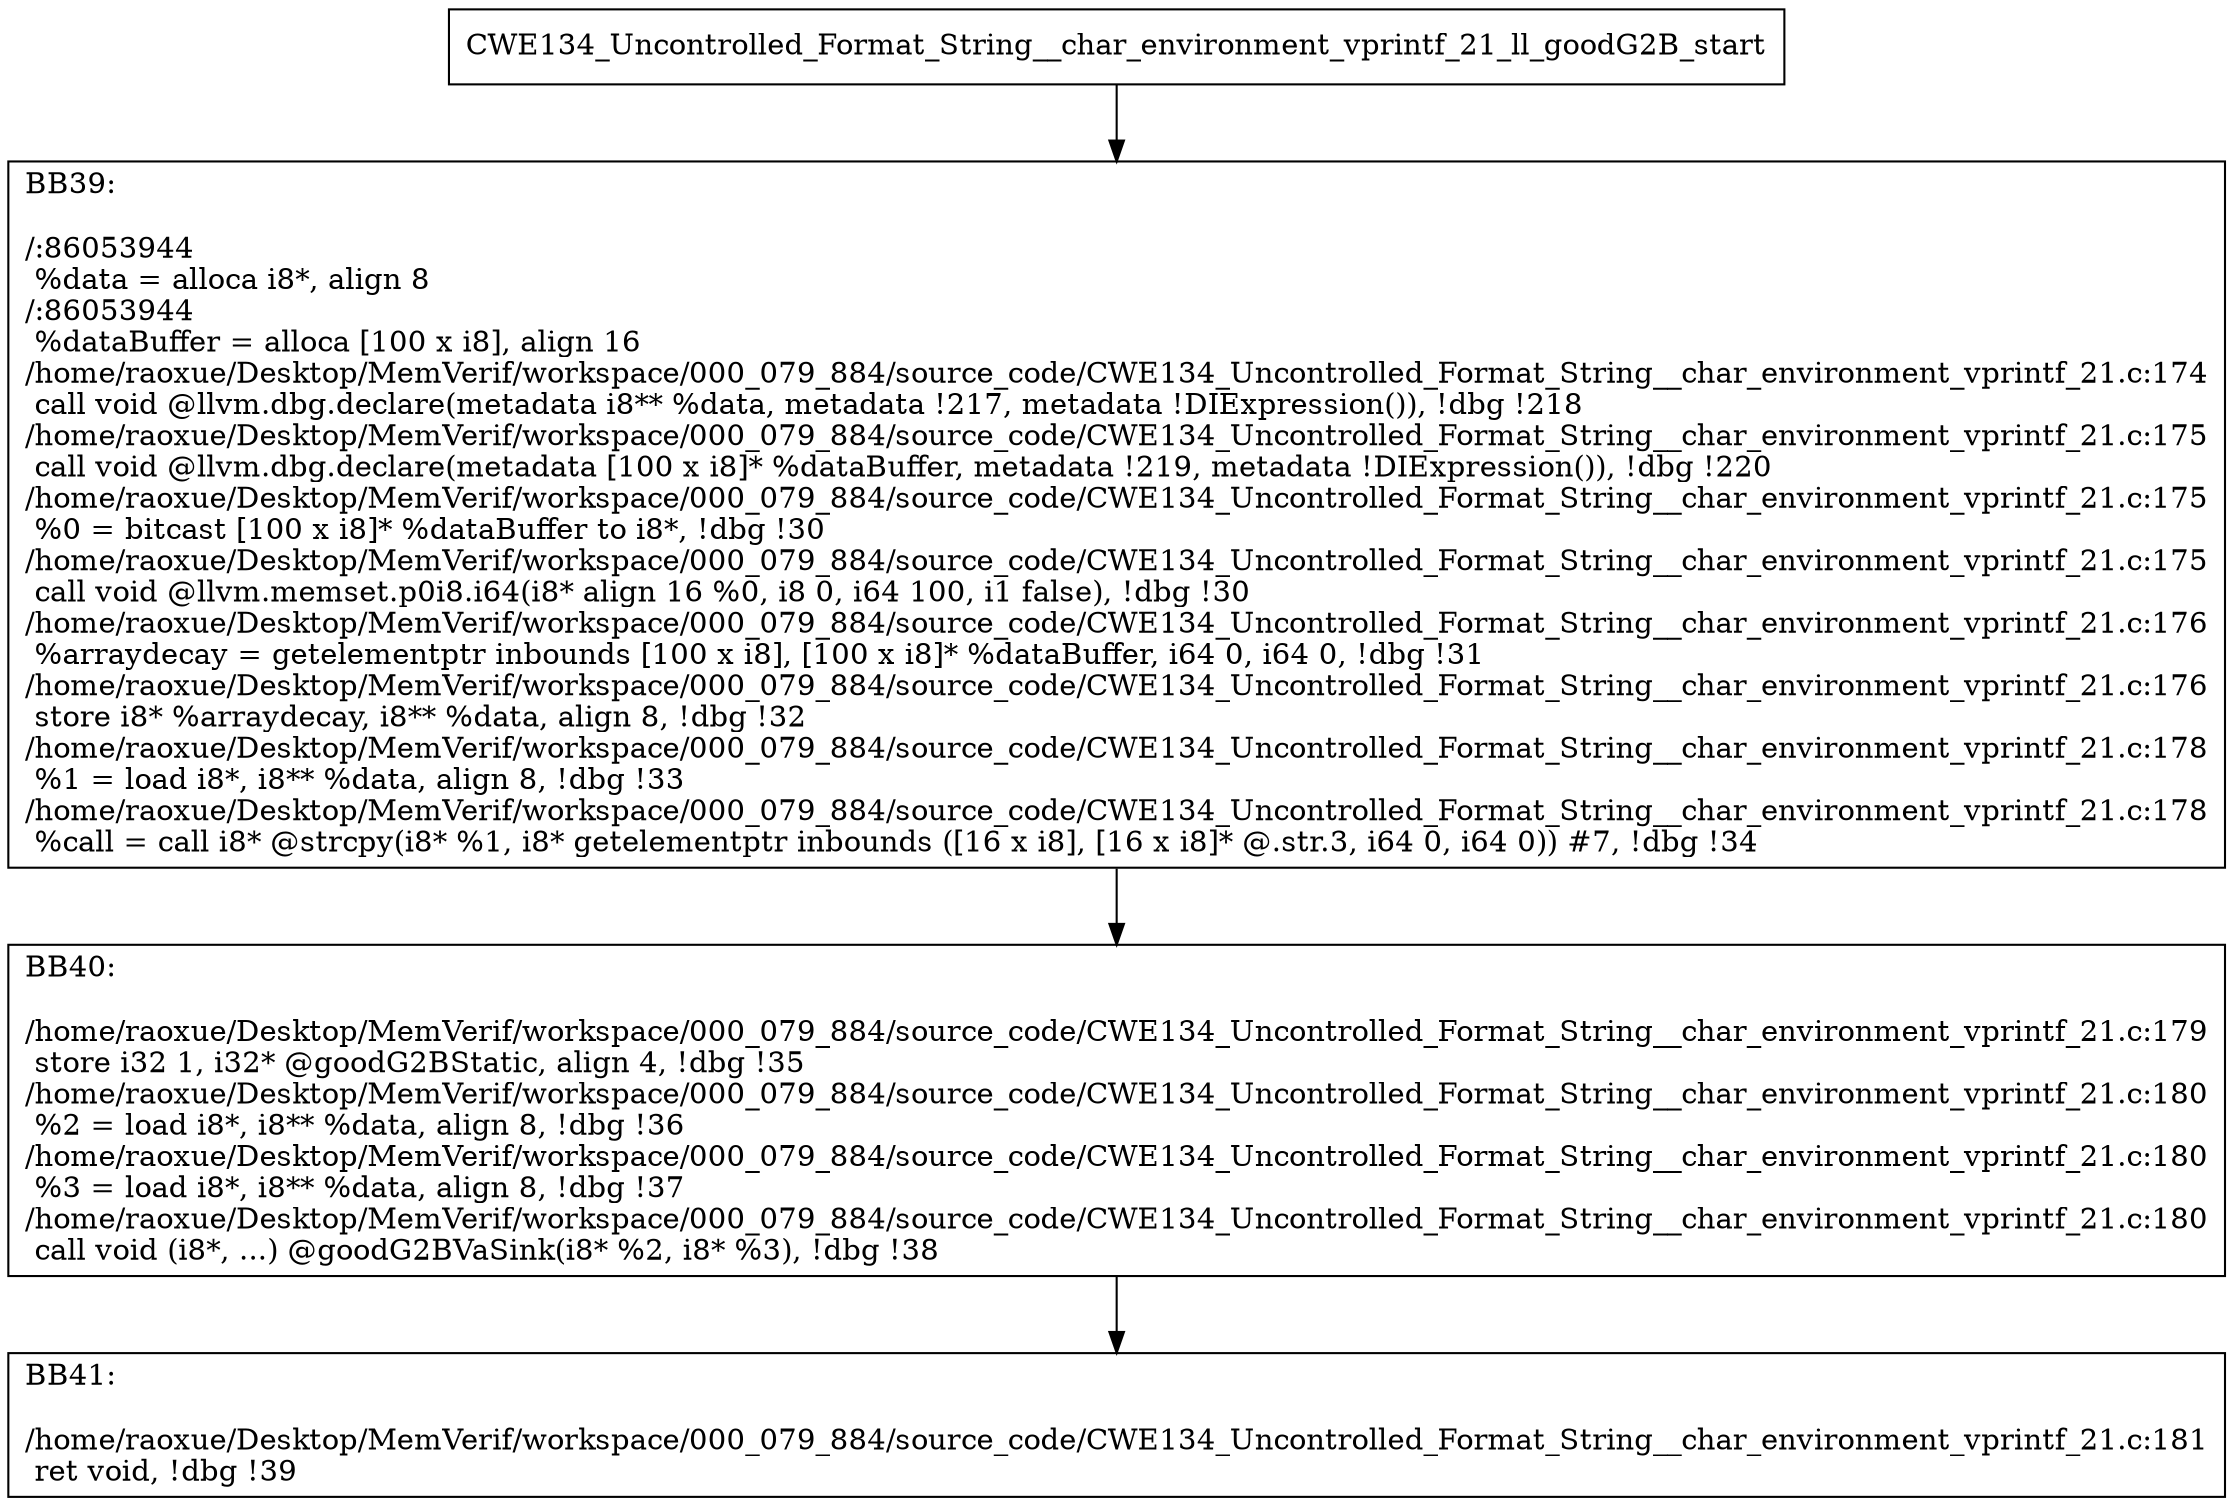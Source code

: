 digraph "CFG for'CWE134_Uncontrolled_Format_String__char_environment_vprintf_21_ll_goodG2B' function" {
	BBCWE134_Uncontrolled_Format_String__char_environment_vprintf_21_ll_goodG2B_start[shape=record,label="{CWE134_Uncontrolled_Format_String__char_environment_vprintf_21_ll_goodG2B_start}"];
	BBCWE134_Uncontrolled_Format_String__char_environment_vprintf_21_ll_goodG2B_start-> CWE134_Uncontrolled_Format_String__char_environment_vprintf_21_ll_goodG2BBB39;
	CWE134_Uncontrolled_Format_String__char_environment_vprintf_21_ll_goodG2BBB39 [shape=record, label="{BB39:\l\l/:86053944\l
  %data = alloca i8*, align 8\l
/:86053944\l
  %dataBuffer = alloca [100 x i8], align 16\l
/home/raoxue/Desktop/MemVerif/workspace/000_079_884/source_code/CWE134_Uncontrolled_Format_String__char_environment_vprintf_21.c:174\l
  call void @llvm.dbg.declare(metadata i8** %data, metadata !217, metadata !DIExpression()), !dbg !218\l
/home/raoxue/Desktop/MemVerif/workspace/000_079_884/source_code/CWE134_Uncontrolled_Format_String__char_environment_vprintf_21.c:175\l
  call void @llvm.dbg.declare(metadata [100 x i8]* %dataBuffer, metadata !219, metadata !DIExpression()), !dbg !220\l
/home/raoxue/Desktop/MemVerif/workspace/000_079_884/source_code/CWE134_Uncontrolled_Format_String__char_environment_vprintf_21.c:175\l
  %0 = bitcast [100 x i8]* %dataBuffer to i8*, !dbg !30\l
/home/raoxue/Desktop/MemVerif/workspace/000_079_884/source_code/CWE134_Uncontrolled_Format_String__char_environment_vprintf_21.c:175\l
  call void @llvm.memset.p0i8.i64(i8* align 16 %0, i8 0, i64 100, i1 false), !dbg !30\l
/home/raoxue/Desktop/MemVerif/workspace/000_079_884/source_code/CWE134_Uncontrolled_Format_String__char_environment_vprintf_21.c:176\l
  %arraydecay = getelementptr inbounds [100 x i8], [100 x i8]* %dataBuffer, i64 0, i64 0, !dbg !31\l
/home/raoxue/Desktop/MemVerif/workspace/000_079_884/source_code/CWE134_Uncontrolled_Format_String__char_environment_vprintf_21.c:176\l
  store i8* %arraydecay, i8** %data, align 8, !dbg !32\l
/home/raoxue/Desktop/MemVerif/workspace/000_079_884/source_code/CWE134_Uncontrolled_Format_String__char_environment_vprintf_21.c:178\l
  %1 = load i8*, i8** %data, align 8, !dbg !33\l
/home/raoxue/Desktop/MemVerif/workspace/000_079_884/source_code/CWE134_Uncontrolled_Format_String__char_environment_vprintf_21.c:178\l
  %call = call i8* @strcpy(i8* %1, i8* getelementptr inbounds ([16 x i8], [16 x i8]* @.str.3, i64 0, i64 0)) #7, !dbg !34\l
}"];
	CWE134_Uncontrolled_Format_String__char_environment_vprintf_21_ll_goodG2BBB39-> CWE134_Uncontrolled_Format_String__char_environment_vprintf_21_ll_goodG2BBB40;
	CWE134_Uncontrolled_Format_String__char_environment_vprintf_21_ll_goodG2BBB40 [shape=record, label="{BB40:\l\l/home/raoxue/Desktop/MemVerif/workspace/000_079_884/source_code/CWE134_Uncontrolled_Format_String__char_environment_vprintf_21.c:179\l
  store i32 1, i32* @goodG2BStatic, align 4, !dbg !35\l
/home/raoxue/Desktop/MemVerif/workspace/000_079_884/source_code/CWE134_Uncontrolled_Format_String__char_environment_vprintf_21.c:180\l
  %2 = load i8*, i8** %data, align 8, !dbg !36\l
/home/raoxue/Desktop/MemVerif/workspace/000_079_884/source_code/CWE134_Uncontrolled_Format_String__char_environment_vprintf_21.c:180\l
  %3 = load i8*, i8** %data, align 8, !dbg !37\l
/home/raoxue/Desktop/MemVerif/workspace/000_079_884/source_code/CWE134_Uncontrolled_Format_String__char_environment_vprintf_21.c:180\l
  call void (i8*, ...) @goodG2BVaSink(i8* %2, i8* %3), !dbg !38\l
}"];
	CWE134_Uncontrolled_Format_String__char_environment_vprintf_21_ll_goodG2BBB40-> CWE134_Uncontrolled_Format_String__char_environment_vprintf_21_ll_goodG2BBB41;
	CWE134_Uncontrolled_Format_String__char_environment_vprintf_21_ll_goodG2BBB41 [shape=record, label="{BB41:\l\l/home/raoxue/Desktop/MemVerif/workspace/000_079_884/source_code/CWE134_Uncontrolled_Format_String__char_environment_vprintf_21.c:181\l
  ret void, !dbg !39\l
}"];
}
